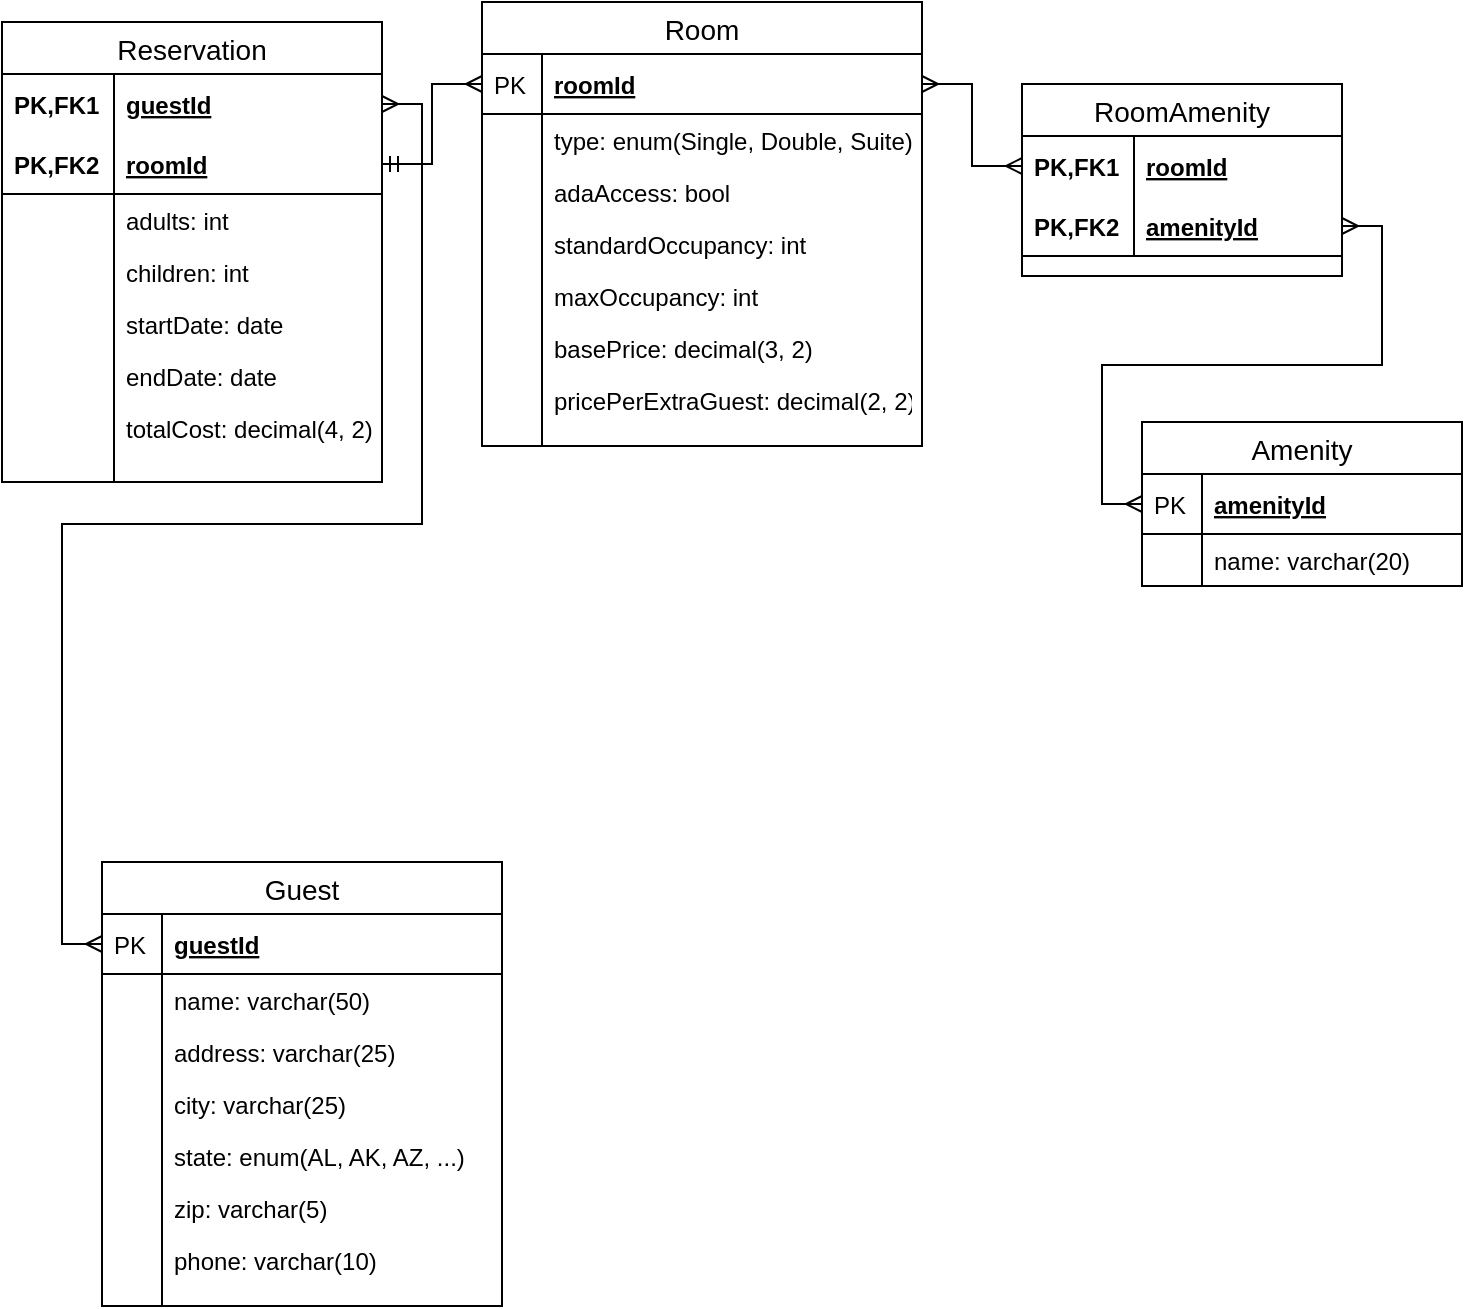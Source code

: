 <mxfile version="13.0.3" type="device"><diagram id="kvPWGYHLJVnNT5MJw1Ek" name="Page-1"><mxGraphModel dx="782" dy="1182" grid="1" gridSize="10" guides="1" tooltips="1" connect="1" arrows="1" fold="1" page="1" pageScale="1" pageWidth="850" pageHeight="1100" math="0" shadow="0"><root><mxCell id="0"/><mxCell id="1" parent="0"/><mxCell id="vuR2HueQRKD5cpHIc2Y3-32" style="edgeStyle=orthogonalEdgeStyle;rounded=0;orthogonalLoop=1;jettySize=auto;html=1;startArrow=ERmany;startFill=0;endArrow=ERmany;endFill=0;" edge="1" parent="1" source="vuR2HueQRKD5cpHIc2Y3-3" target="vuR2HueQRKD5cpHIc2Y3-24"><mxGeometry relative="1" as="geometry"/></mxCell><mxCell id="vuR2HueQRKD5cpHIc2Y3-44" style="edgeStyle=orthogonalEdgeStyle;rounded=0;orthogonalLoop=1;jettySize=auto;html=1;startArrow=ERmany;startFill=0;endArrow=ERmany;endFill=0;" edge="1" parent="1" source="vuR2HueQRKD5cpHIc2Y3-26" target="vuR2HueQRKD5cpHIc2Y3-34"><mxGeometry relative="1" as="geometry"/></mxCell><mxCell id="vuR2HueQRKD5cpHIc2Y3-2" value="Room" style="swimlane;fontStyle=0;childLayout=stackLayout;horizontal=1;startSize=26;horizontalStack=0;resizeParent=1;resizeParentMax=0;resizeLast=0;collapsible=1;marginBottom=0;align=center;fontSize=14;" vertex="1" parent="1"><mxGeometry x="300" y="40" width="220" height="222" as="geometry"/></mxCell><mxCell id="vuR2HueQRKD5cpHIc2Y3-3" value="roomId" style="shape=partialRectangle;top=0;left=0;right=0;bottom=1;align=left;verticalAlign=middle;fillColor=none;spacingLeft=34;spacingRight=4;overflow=hidden;rotatable=0;points=[[0,0.5],[1,0.5]];portConstraint=eastwest;dropTarget=0;fontStyle=5;fontSize=12;" vertex="1" parent="vuR2HueQRKD5cpHIc2Y3-2"><mxGeometry y="26" width="220" height="30" as="geometry"/></mxCell><mxCell id="vuR2HueQRKD5cpHIc2Y3-4" value="PK" style="shape=partialRectangle;top=0;left=0;bottom=0;fillColor=none;align=left;verticalAlign=middle;spacingLeft=4;spacingRight=4;overflow=hidden;rotatable=0;points=[];portConstraint=eastwest;part=1;fontSize=12;" vertex="1" connectable="0" parent="vuR2HueQRKD5cpHIc2Y3-3"><mxGeometry width="30" height="30" as="geometry"/></mxCell><mxCell id="vuR2HueQRKD5cpHIc2Y3-5" value="type: enum(Single, Double, Suite)" style="shape=partialRectangle;top=0;left=0;right=0;bottom=0;align=left;verticalAlign=top;fillColor=none;spacingLeft=34;spacingRight=4;overflow=hidden;rotatable=0;points=[[0,0.5],[1,0.5]];portConstraint=eastwest;dropTarget=0;fontSize=12;" vertex="1" parent="vuR2HueQRKD5cpHIc2Y3-2"><mxGeometry y="56" width="220" height="26" as="geometry"/></mxCell><mxCell id="vuR2HueQRKD5cpHIc2Y3-6" value="" style="shape=partialRectangle;top=0;left=0;bottom=0;fillColor=none;align=left;verticalAlign=top;spacingLeft=4;spacingRight=4;overflow=hidden;rotatable=0;points=[];portConstraint=eastwest;part=1;fontSize=12;" vertex="1" connectable="0" parent="vuR2HueQRKD5cpHIc2Y3-5"><mxGeometry width="30" height="26" as="geometry"/></mxCell><mxCell id="vuR2HueQRKD5cpHIc2Y3-17" value="adaAccess: bool" style="shape=partialRectangle;top=0;left=0;right=0;bottom=0;align=left;verticalAlign=top;fillColor=none;spacingLeft=34;spacingRight=4;overflow=hidden;rotatable=0;points=[[0,0.5],[1,0.5]];portConstraint=eastwest;dropTarget=0;fontSize=12;" vertex="1" parent="vuR2HueQRKD5cpHIc2Y3-2"><mxGeometry y="82" width="220" height="26" as="geometry"/></mxCell><mxCell id="vuR2HueQRKD5cpHIc2Y3-18" value="" style="shape=partialRectangle;top=0;left=0;bottom=0;fillColor=none;align=left;verticalAlign=top;spacingLeft=4;spacingRight=4;overflow=hidden;rotatable=0;points=[];portConstraint=eastwest;part=1;fontSize=12;" vertex="1" connectable="0" parent="vuR2HueQRKD5cpHIc2Y3-17"><mxGeometry width="30" height="26" as="geometry"/></mxCell><mxCell id="vuR2HueQRKD5cpHIc2Y3-7" value="standardOccupancy: int" style="shape=partialRectangle;top=0;left=0;right=0;bottom=0;align=left;verticalAlign=top;fillColor=none;spacingLeft=34;spacingRight=4;overflow=hidden;rotatable=0;points=[[0,0.5],[1,0.5]];portConstraint=eastwest;dropTarget=0;fontSize=12;" vertex="1" parent="vuR2HueQRKD5cpHIc2Y3-2"><mxGeometry y="108" width="220" height="26" as="geometry"/></mxCell><mxCell id="vuR2HueQRKD5cpHIc2Y3-8" value="" style="shape=partialRectangle;top=0;left=0;bottom=0;fillColor=none;align=left;verticalAlign=top;spacingLeft=4;spacingRight=4;overflow=hidden;rotatable=0;points=[];portConstraint=eastwest;part=1;fontSize=12;" vertex="1" connectable="0" parent="vuR2HueQRKD5cpHIc2Y3-7"><mxGeometry width="30" height="26" as="geometry"/></mxCell><mxCell id="vuR2HueQRKD5cpHIc2Y3-9" value="maxOccupancy: int" style="shape=partialRectangle;top=0;left=0;right=0;bottom=0;align=left;verticalAlign=top;fillColor=none;spacingLeft=34;spacingRight=4;overflow=hidden;rotatable=0;points=[[0,0.5],[1,0.5]];portConstraint=eastwest;dropTarget=0;fontSize=12;" vertex="1" parent="vuR2HueQRKD5cpHIc2Y3-2"><mxGeometry y="134" width="220" height="26" as="geometry"/></mxCell><mxCell id="vuR2HueQRKD5cpHIc2Y3-10" value="" style="shape=partialRectangle;top=0;left=0;bottom=0;fillColor=none;align=left;verticalAlign=top;spacingLeft=4;spacingRight=4;overflow=hidden;rotatable=0;points=[];portConstraint=eastwest;part=1;fontSize=12;" vertex="1" connectable="0" parent="vuR2HueQRKD5cpHIc2Y3-9"><mxGeometry width="30" height="26" as="geometry"/></mxCell><mxCell id="vuR2HueQRKD5cpHIc2Y3-13" value="basePrice: decimal(3, 2)" style="shape=partialRectangle;top=0;left=0;right=0;bottom=0;align=left;verticalAlign=top;fillColor=none;spacingLeft=34;spacingRight=4;overflow=hidden;rotatable=0;points=[[0,0.5],[1,0.5]];portConstraint=eastwest;dropTarget=0;fontSize=12;" vertex="1" parent="vuR2HueQRKD5cpHIc2Y3-2"><mxGeometry y="160" width="220" height="26" as="geometry"/></mxCell><mxCell id="vuR2HueQRKD5cpHIc2Y3-14" value="" style="shape=partialRectangle;top=0;left=0;bottom=0;fillColor=none;align=left;verticalAlign=top;spacingLeft=4;spacingRight=4;overflow=hidden;rotatable=0;points=[];portConstraint=eastwest;part=1;fontSize=12;" vertex="1" connectable="0" parent="vuR2HueQRKD5cpHIc2Y3-13"><mxGeometry width="30" height="26" as="geometry"/></mxCell><mxCell id="vuR2HueQRKD5cpHIc2Y3-21" value="pricePerExtraGuest: decimal(2, 2)" style="shape=partialRectangle;top=0;left=0;right=0;bottom=0;align=left;verticalAlign=top;fillColor=none;spacingLeft=34;spacingRight=4;overflow=hidden;rotatable=0;points=[[0,0.5],[1,0.5]];portConstraint=eastwest;dropTarget=0;fontSize=12;" vertex="1" parent="vuR2HueQRKD5cpHIc2Y3-2"><mxGeometry y="186" width="220" height="26" as="geometry"/></mxCell><mxCell id="vuR2HueQRKD5cpHIc2Y3-22" value="" style="shape=partialRectangle;top=0;left=0;bottom=0;fillColor=none;align=left;verticalAlign=top;spacingLeft=4;spacingRight=4;overflow=hidden;rotatable=0;points=[];portConstraint=eastwest;part=1;fontSize=12;" vertex="1" connectable="0" parent="vuR2HueQRKD5cpHIc2Y3-21"><mxGeometry width="30" height="26" as="geometry"/></mxCell><mxCell id="vuR2HueQRKD5cpHIc2Y3-11" value="" style="shape=partialRectangle;top=0;left=0;right=0;bottom=0;align=left;verticalAlign=top;fillColor=none;spacingLeft=34;spacingRight=4;overflow=hidden;rotatable=0;points=[[0,0.5],[1,0.5]];portConstraint=eastwest;dropTarget=0;fontSize=12;" vertex="1" parent="vuR2HueQRKD5cpHIc2Y3-2"><mxGeometry y="212" width="220" height="10" as="geometry"/></mxCell><mxCell id="vuR2HueQRKD5cpHIc2Y3-12" value="" style="shape=partialRectangle;top=0;left=0;bottom=0;fillColor=none;align=left;verticalAlign=top;spacingLeft=4;spacingRight=4;overflow=hidden;rotatable=0;points=[];portConstraint=eastwest;part=1;fontSize=12;" vertex="1" connectable="0" parent="vuR2HueQRKD5cpHIc2Y3-11"><mxGeometry width="30" height="10" as="geometry"/></mxCell><mxCell id="vuR2HueQRKD5cpHIc2Y3-23" value="RoomAmenity" style="swimlane;fontStyle=0;childLayout=stackLayout;horizontal=1;startSize=26;horizontalStack=0;resizeParent=1;resizeParentMax=0;resizeLast=0;collapsible=1;marginBottom=0;align=center;fontSize=14;swimlaneLine=1;strokeColor=#000000;" vertex="1" parent="1"><mxGeometry x="570" y="81" width="160" height="96" as="geometry"/></mxCell><mxCell id="vuR2HueQRKD5cpHIc2Y3-24" value="roomId" style="shape=partialRectangle;top=0;left=0;right=0;bottom=0;align=left;verticalAlign=middle;fillColor=none;spacingLeft=60;spacingRight=4;overflow=hidden;rotatable=0;points=[[0,0.5],[1,0.5]];portConstraint=eastwest;dropTarget=0;fontStyle=5;fontSize=12;" vertex="1" parent="vuR2HueQRKD5cpHIc2Y3-23"><mxGeometry y="26" width="160" height="30" as="geometry"/></mxCell><mxCell id="vuR2HueQRKD5cpHIc2Y3-25" value="PK,FK1" style="shape=partialRectangle;fontStyle=1;top=0;left=0;bottom=0;fillColor=none;align=left;verticalAlign=middle;spacingLeft=4;spacingRight=4;overflow=hidden;rotatable=0;points=[];portConstraint=eastwest;part=1;fontSize=12;" vertex="1" connectable="0" parent="vuR2HueQRKD5cpHIc2Y3-24"><mxGeometry width="56" height="30" as="geometry"/></mxCell><mxCell id="vuR2HueQRKD5cpHIc2Y3-26" value="amenityId" style="shape=partialRectangle;top=0;left=0;right=0;bottom=1;align=left;verticalAlign=middle;fillColor=none;spacingLeft=60;spacingRight=4;overflow=hidden;rotatable=0;points=[[0,0.5],[1,0.5]];portConstraint=eastwest;dropTarget=0;fontStyle=5;fontSize=12;" vertex="1" parent="vuR2HueQRKD5cpHIc2Y3-23"><mxGeometry y="56" width="160" height="30" as="geometry"/></mxCell><mxCell id="vuR2HueQRKD5cpHIc2Y3-27" value="PK,FK2" style="shape=partialRectangle;fontStyle=1;top=0;left=0;bottom=0;fillColor=none;align=left;verticalAlign=middle;spacingLeft=4;spacingRight=4;overflow=hidden;rotatable=0;points=[];portConstraint=eastwest;part=1;fontSize=12;" vertex="1" connectable="0" parent="vuR2HueQRKD5cpHIc2Y3-26"><mxGeometry width="56" height="30" as="geometry"/></mxCell><mxCell id="vuR2HueQRKD5cpHIc2Y3-42" value="" style="shape=partialRectangle;top=0;left=0;right=0;bottom=0;align=left;verticalAlign=top;fillColor=none;spacingLeft=34;spacingRight=4;overflow=hidden;rotatable=0;points=[[0,0.5],[1,0.5]];portConstraint=eastwest;dropTarget=0;fontSize=12;strokeColor=#000000;" vertex="1" parent="vuR2HueQRKD5cpHIc2Y3-23"><mxGeometry y="86" width="160" height="10" as="geometry"/></mxCell><mxCell id="vuR2HueQRKD5cpHIc2Y3-33" value="Amenity" style="swimlane;fontStyle=0;childLayout=stackLayout;horizontal=1;startSize=26;horizontalStack=0;resizeParent=1;resizeParentMax=0;resizeLast=0;collapsible=1;marginBottom=0;align=center;fontSize=14;" vertex="1" parent="1"><mxGeometry x="630" y="250" width="160" height="82" as="geometry"/></mxCell><mxCell id="vuR2HueQRKD5cpHIc2Y3-34" value="amenityId" style="shape=partialRectangle;top=0;left=0;right=0;bottom=1;align=left;verticalAlign=middle;fillColor=none;spacingLeft=34;spacingRight=4;overflow=hidden;rotatable=0;points=[[0,0.5],[1,0.5]];portConstraint=eastwest;dropTarget=0;fontStyle=5;fontSize=12;" vertex="1" parent="vuR2HueQRKD5cpHIc2Y3-33"><mxGeometry y="26" width="160" height="30" as="geometry"/></mxCell><mxCell id="vuR2HueQRKD5cpHIc2Y3-35" value="PK" style="shape=partialRectangle;top=0;left=0;bottom=0;fillColor=none;align=left;verticalAlign=middle;spacingLeft=4;spacingRight=4;overflow=hidden;rotatable=0;points=[];portConstraint=eastwest;part=1;fontSize=12;" vertex="1" connectable="0" parent="vuR2HueQRKD5cpHIc2Y3-34"><mxGeometry width="30" height="30" as="geometry"/></mxCell><mxCell id="vuR2HueQRKD5cpHIc2Y3-40" value="name: varchar(20)" style="shape=partialRectangle;top=0;left=0;right=0;bottom=0;align=left;verticalAlign=top;fillColor=none;spacingLeft=34;spacingRight=4;overflow=hidden;rotatable=0;points=[[0,0.5],[1,0.5]];portConstraint=eastwest;dropTarget=0;fontSize=12;" vertex="1" parent="vuR2HueQRKD5cpHIc2Y3-33"><mxGeometry y="56" width="160" height="26" as="geometry"/></mxCell><mxCell id="vuR2HueQRKD5cpHIc2Y3-41" value="" style="shape=partialRectangle;top=0;left=0;bottom=0;fillColor=none;align=left;verticalAlign=top;spacingLeft=4;spacingRight=4;overflow=hidden;rotatable=0;points=[];portConstraint=eastwest;part=1;fontSize=12;" vertex="1" connectable="0" parent="vuR2HueQRKD5cpHIc2Y3-40"><mxGeometry width="30" height="26" as="geometry"/></mxCell><mxCell id="vuR2HueQRKD5cpHIc2Y3-95" style="edgeStyle=orthogonalEdgeStyle;rounded=0;orthogonalLoop=1;jettySize=auto;html=1;startArrow=ERmany;startFill=0;endArrow=ERmany;endFill=0;" edge="1" parent="1" source="vuR2HueQRKD5cpHIc2Y3-46" target="vuR2HueQRKD5cpHIc2Y3-63"><mxGeometry relative="1" as="geometry"/></mxCell><mxCell id="vuR2HueQRKD5cpHIc2Y3-96" style="edgeStyle=orthogonalEdgeStyle;rounded=0;orthogonalLoop=1;jettySize=auto;html=1;startArrow=ERmany;startFill=0;endArrow=ERmandOne;endFill=0;" edge="1" parent="1" source="vuR2HueQRKD5cpHIc2Y3-3" target="vuR2HueQRKD5cpHIc2Y3-65"><mxGeometry relative="1" as="geometry"/></mxCell><mxCell id="vuR2HueQRKD5cpHIc2Y3-62" value="Reservation" style="swimlane;fontStyle=0;childLayout=stackLayout;horizontal=1;startSize=26;horizontalStack=0;resizeParent=1;resizeParentMax=0;resizeLast=0;collapsible=1;marginBottom=0;align=center;fontSize=14;" vertex="1" parent="1"><mxGeometry x="60" y="50" width="190" height="230" as="geometry"/></mxCell><mxCell id="vuR2HueQRKD5cpHIc2Y3-63" value="guestId" style="shape=partialRectangle;top=0;left=0;right=0;bottom=0;align=left;verticalAlign=middle;fillColor=none;spacingLeft=60;spacingRight=4;overflow=hidden;rotatable=0;points=[[0,0.5],[1,0.5]];portConstraint=eastwest;dropTarget=0;fontStyle=5;fontSize=12;" vertex="1" parent="vuR2HueQRKD5cpHIc2Y3-62"><mxGeometry y="26" width="190" height="30" as="geometry"/></mxCell><mxCell id="vuR2HueQRKD5cpHIc2Y3-64" value="PK,FK1" style="shape=partialRectangle;fontStyle=1;top=0;left=0;bottom=0;fillColor=none;align=left;verticalAlign=middle;spacingLeft=4;spacingRight=4;overflow=hidden;rotatable=0;points=[];portConstraint=eastwest;part=1;fontSize=12;" vertex="1" connectable="0" parent="vuR2HueQRKD5cpHIc2Y3-63"><mxGeometry width="56" height="30" as="geometry"/></mxCell><mxCell id="vuR2HueQRKD5cpHIc2Y3-65" value="roomId" style="shape=partialRectangle;top=0;left=0;right=0;bottom=1;align=left;verticalAlign=middle;fillColor=none;spacingLeft=60;spacingRight=4;overflow=hidden;rotatable=0;points=[[0,0.5],[1,0.5]];portConstraint=eastwest;dropTarget=0;fontStyle=5;fontSize=12;" vertex="1" parent="vuR2HueQRKD5cpHIc2Y3-62"><mxGeometry y="56" width="190" height="30" as="geometry"/></mxCell><mxCell id="vuR2HueQRKD5cpHIc2Y3-66" value="PK,FK2" style="shape=partialRectangle;fontStyle=1;top=0;left=0;bottom=0;fillColor=none;align=left;verticalAlign=middle;spacingLeft=4;spacingRight=4;overflow=hidden;rotatable=0;points=[];portConstraint=eastwest;part=1;fontSize=12;" vertex="1" connectable="0" parent="vuR2HueQRKD5cpHIc2Y3-65"><mxGeometry width="56" height="30" as="geometry"/></mxCell><mxCell id="vuR2HueQRKD5cpHIc2Y3-67" value="adults: int" style="shape=partialRectangle;top=0;left=0;right=0;bottom=0;align=left;verticalAlign=top;fillColor=none;spacingLeft=60;spacingRight=4;overflow=hidden;rotatable=0;points=[[0,0.5],[1,0.5]];portConstraint=eastwest;dropTarget=0;fontSize=12;" vertex="1" parent="vuR2HueQRKD5cpHIc2Y3-62"><mxGeometry y="86" width="190" height="26" as="geometry"/></mxCell><mxCell id="vuR2HueQRKD5cpHIc2Y3-68" value="" style="shape=partialRectangle;top=0;left=0;bottom=0;fillColor=none;align=left;verticalAlign=top;spacingLeft=4;spacingRight=4;overflow=hidden;rotatable=0;points=[];portConstraint=eastwest;part=1;fontSize=12;" vertex="1" connectable="0" parent="vuR2HueQRKD5cpHIc2Y3-67"><mxGeometry width="56" height="26" as="geometry"/></mxCell><mxCell id="vuR2HueQRKD5cpHIc2Y3-85" value="children: int" style="shape=partialRectangle;top=0;left=0;right=0;bottom=0;align=left;verticalAlign=top;fillColor=none;spacingLeft=60;spacingRight=4;overflow=hidden;rotatable=0;points=[[0,0.5],[1,0.5]];portConstraint=eastwest;dropTarget=0;fontSize=12;" vertex="1" parent="vuR2HueQRKD5cpHIc2Y3-62"><mxGeometry y="112" width="190" height="26" as="geometry"/></mxCell><mxCell id="vuR2HueQRKD5cpHIc2Y3-86" value="" style="shape=partialRectangle;top=0;left=0;bottom=0;fillColor=none;align=left;verticalAlign=top;spacingLeft=4;spacingRight=4;overflow=hidden;rotatable=0;points=[];portConstraint=eastwest;part=1;fontSize=12;" vertex="1" connectable="0" parent="vuR2HueQRKD5cpHIc2Y3-85"><mxGeometry width="56" height="26" as="geometry"/></mxCell><mxCell id="vuR2HueQRKD5cpHIc2Y3-87" value="startDate: date" style="shape=partialRectangle;top=0;left=0;right=0;bottom=0;align=left;verticalAlign=top;fillColor=none;spacingLeft=60;spacingRight=4;overflow=hidden;rotatable=0;points=[[0,0.5],[1,0.5]];portConstraint=eastwest;dropTarget=0;fontSize=12;" vertex="1" parent="vuR2HueQRKD5cpHIc2Y3-62"><mxGeometry y="138" width="190" height="26" as="geometry"/></mxCell><mxCell id="vuR2HueQRKD5cpHIc2Y3-88" value="" style="shape=partialRectangle;top=0;left=0;bottom=0;fillColor=none;align=left;verticalAlign=top;spacingLeft=4;spacingRight=4;overflow=hidden;rotatable=0;points=[];portConstraint=eastwest;part=1;fontSize=12;" vertex="1" connectable="0" parent="vuR2HueQRKD5cpHIc2Y3-87"><mxGeometry width="56" height="26" as="geometry"/></mxCell><mxCell id="vuR2HueQRKD5cpHIc2Y3-89" value="endDate: date" style="shape=partialRectangle;top=0;left=0;right=0;bottom=0;align=left;verticalAlign=top;fillColor=none;spacingLeft=60;spacingRight=4;overflow=hidden;rotatable=0;points=[[0,0.5],[1,0.5]];portConstraint=eastwest;dropTarget=0;fontSize=12;" vertex="1" parent="vuR2HueQRKD5cpHIc2Y3-62"><mxGeometry y="164" width="190" height="26" as="geometry"/></mxCell><mxCell id="vuR2HueQRKD5cpHIc2Y3-90" value="" style="shape=partialRectangle;top=0;left=0;bottom=0;fillColor=none;align=left;verticalAlign=top;spacingLeft=4;spacingRight=4;overflow=hidden;rotatable=0;points=[];portConstraint=eastwest;part=1;fontSize=12;" vertex="1" connectable="0" parent="vuR2HueQRKD5cpHIc2Y3-89"><mxGeometry width="56" height="26" as="geometry"/></mxCell><mxCell id="vuR2HueQRKD5cpHIc2Y3-91" value="totalCost: decimal(4, 2)" style="shape=partialRectangle;top=0;left=0;right=0;bottom=0;align=left;verticalAlign=top;fillColor=none;spacingLeft=60;spacingRight=4;overflow=hidden;rotatable=0;points=[[0,0.5],[1,0.5]];portConstraint=eastwest;dropTarget=0;fontSize=12;" vertex="1" parent="vuR2HueQRKD5cpHIc2Y3-62"><mxGeometry y="190" width="190" height="26" as="geometry"/></mxCell><mxCell id="vuR2HueQRKD5cpHIc2Y3-92" value="" style="shape=partialRectangle;top=0;left=0;bottom=0;fillColor=none;align=left;verticalAlign=top;spacingLeft=4;spacingRight=4;overflow=hidden;rotatable=0;points=[];portConstraint=eastwest;part=1;fontSize=12;" vertex="1" connectable="0" parent="vuR2HueQRKD5cpHIc2Y3-91"><mxGeometry width="56" height="26" as="geometry"/></mxCell><mxCell id="vuR2HueQRKD5cpHIc2Y3-97" value="" style="shape=partialRectangle;top=0;left=0;right=0;bottom=0;align=left;verticalAlign=top;fillColor=none;spacingLeft=60;spacingRight=4;overflow=hidden;rotatable=0;points=[[0,0.5],[1,0.5]];portConstraint=eastwest;dropTarget=0;fontSize=12;" vertex="1" parent="vuR2HueQRKD5cpHIc2Y3-62"><mxGeometry y="216" width="190" height="14" as="geometry"/></mxCell><mxCell id="vuR2HueQRKD5cpHIc2Y3-98" value="" style="shape=partialRectangle;top=0;left=0;bottom=0;fillColor=none;align=left;verticalAlign=top;spacingLeft=4;spacingRight=4;overflow=hidden;rotatable=0;points=[];portConstraint=eastwest;part=1;fontSize=12;" vertex="1" connectable="0" parent="vuR2HueQRKD5cpHIc2Y3-97"><mxGeometry width="56" height="14" as="geometry"/></mxCell><mxCell id="vuR2HueQRKD5cpHIc2Y3-45" value="Guest" style="swimlane;fontStyle=0;childLayout=stackLayout;horizontal=1;startSize=26;horizontalStack=0;resizeParent=1;resizeParentMax=0;resizeLast=0;collapsible=1;marginBottom=0;align=center;fontSize=14;comic=0;shadow=0;rounded=0;glass=0;" vertex="1" parent="1"><mxGeometry x="110" y="470" width="200" height="222" as="geometry"/></mxCell><mxCell id="vuR2HueQRKD5cpHIc2Y3-46" value="guestId" style="shape=partialRectangle;top=0;left=0;right=0;bottom=1;align=left;verticalAlign=middle;fillColor=none;spacingLeft=34;spacingRight=4;overflow=hidden;rotatable=0;points=[[0,0.5],[1,0.5]];portConstraint=eastwest;dropTarget=0;fontStyle=5;fontSize=12;" vertex="1" parent="vuR2HueQRKD5cpHIc2Y3-45"><mxGeometry y="26" width="200" height="30" as="geometry"/></mxCell><mxCell id="vuR2HueQRKD5cpHIc2Y3-47" value="PK" style="shape=partialRectangle;top=0;left=0;bottom=0;fillColor=none;align=left;verticalAlign=middle;spacingLeft=4;spacingRight=4;overflow=hidden;rotatable=0;points=[];portConstraint=eastwest;part=1;fontSize=12;" vertex="1" connectable="0" parent="vuR2HueQRKD5cpHIc2Y3-46"><mxGeometry width="30" height="30" as="geometry"/></mxCell><mxCell id="vuR2HueQRKD5cpHIc2Y3-48" value="name: varchar(50)" style="shape=partialRectangle;top=0;left=0;right=0;bottom=0;align=left;verticalAlign=top;fillColor=none;spacingLeft=34;spacingRight=4;overflow=hidden;rotatable=0;points=[[0,0.5],[1,0.5]];portConstraint=eastwest;dropTarget=0;fontSize=12;" vertex="1" parent="vuR2HueQRKD5cpHIc2Y3-45"><mxGeometry y="56" width="200" height="26" as="geometry"/></mxCell><mxCell id="vuR2HueQRKD5cpHIc2Y3-49" value="" style="shape=partialRectangle;top=0;left=0;bottom=0;fillColor=none;align=left;verticalAlign=top;spacingLeft=4;spacingRight=4;overflow=hidden;rotatable=0;points=[];portConstraint=eastwest;part=1;fontSize=12;" vertex="1" connectable="0" parent="vuR2HueQRKD5cpHIc2Y3-48"><mxGeometry width="30" height="26" as="geometry"/></mxCell><mxCell id="vuR2HueQRKD5cpHIc2Y3-50" value="address: varchar(25)" style="shape=partialRectangle;top=0;left=0;right=0;bottom=0;align=left;verticalAlign=top;fillColor=none;spacingLeft=34;spacingRight=4;overflow=hidden;rotatable=0;points=[[0,0.5],[1,0.5]];portConstraint=eastwest;dropTarget=0;fontSize=12;" vertex="1" parent="vuR2HueQRKD5cpHIc2Y3-45"><mxGeometry y="82" width="200" height="26" as="geometry"/></mxCell><mxCell id="vuR2HueQRKD5cpHIc2Y3-51" value="" style="shape=partialRectangle;top=0;left=0;bottom=0;fillColor=none;align=left;verticalAlign=top;spacingLeft=4;spacingRight=4;overflow=hidden;rotatable=0;points=[];portConstraint=eastwest;part=1;fontSize=12;" vertex="1" connectable="0" parent="vuR2HueQRKD5cpHIc2Y3-50"><mxGeometry width="30" height="26" as="geometry"/></mxCell><mxCell id="vuR2HueQRKD5cpHIc2Y3-52" value="city: varchar(25)" style="shape=partialRectangle;top=0;left=0;right=0;bottom=0;align=left;verticalAlign=top;fillColor=none;spacingLeft=34;spacingRight=4;overflow=hidden;rotatable=0;points=[[0,0.5],[1,0.5]];portConstraint=eastwest;dropTarget=0;fontSize=12;" vertex="1" parent="vuR2HueQRKD5cpHIc2Y3-45"><mxGeometry y="108" width="200" height="26" as="geometry"/></mxCell><mxCell id="vuR2HueQRKD5cpHIc2Y3-53" value="" style="shape=partialRectangle;top=0;left=0;bottom=0;fillColor=none;align=left;verticalAlign=top;spacingLeft=4;spacingRight=4;overflow=hidden;rotatable=0;points=[];portConstraint=eastwest;part=1;fontSize=12;" vertex="1" connectable="0" parent="vuR2HueQRKD5cpHIc2Y3-52"><mxGeometry width="30" height="26" as="geometry"/></mxCell><mxCell id="vuR2HueQRKD5cpHIc2Y3-56" value="state: enum(AL, AK, AZ, ...)" style="shape=partialRectangle;top=0;left=0;right=0;bottom=0;align=left;verticalAlign=top;fillColor=none;spacingLeft=34;spacingRight=4;overflow=hidden;rotatable=0;points=[[0,0.5],[1,0.5]];portConstraint=eastwest;dropTarget=0;fontSize=12;" vertex="1" parent="vuR2HueQRKD5cpHIc2Y3-45"><mxGeometry y="134" width="200" height="26" as="geometry"/></mxCell><mxCell id="vuR2HueQRKD5cpHIc2Y3-57" value="" style="shape=partialRectangle;top=0;left=0;bottom=0;fillColor=none;align=left;verticalAlign=top;spacingLeft=4;spacingRight=4;overflow=hidden;rotatable=0;points=[];portConstraint=eastwest;part=1;fontSize=12;" vertex="1" connectable="0" parent="vuR2HueQRKD5cpHIc2Y3-56"><mxGeometry width="30" height="26" as="geometry"/></mxCell><mxCell id="vuR2HueQRKD5cpHIc2Y3-58" value="zip: varchar(5)" style="shape=partialRectangle;top=0;left=0;right=0;bottom=0;align=left;verticalAlign=top;fillColor=none;spacingLeft=34;spacingRight=4;overflow=hidden;rotatable=0;points=[[0,0.5],[1,0.5]];portConstraint=eastwest;dropTarget=0;fontSize=12;" vertex="1" parent="vuR2HueQRKD5cpHIc2Y3-45"><mxGeometry y="160" width="200" height="26" as="geometry"/></mxCell><mxCell id="vuR2HueQRKD5cpHIc2Y3-59" value="" style="shape=partialRectangle;top=0;left=0;bottom=0;fillColor=none;align=left;verticalAlign=top;spacingLeft=4;spacingRight=4;overflow=hidden;rotatable=0;points=[];portConstraint=eastwest;part=1;fontSize=12;" vertex="1" connectable="0" parent="vuR2HueQRKD5cpHIc2Y3-58"><mxGeometry width="30" height="26" as="geometry"/></mxCell><mxCell id="vuR2HueQRKD5cpHIc2Y3-60" value="phone: varchar(10)" style="shape=partialRectangle;top=0;left=0;right=0;bottom=0;align=left;verticalAlign=top;fillColor=none;spacingLeft=34;spacingRight=4;overflow=hidden;rotatable=0;points=[[0,0.5],[1,0.5]];portConstraint=eastwest;dropTarget=0;fontSize=12;" vertex="1" parent="vuR2HueQRKD5cpHIc2Y3-45"><mxGeometry y="186" width="200" height="26" as="geometry"/></mxCell><mxCell id="vuR2HueQRKD5cpHIc2Y3-61" value="" style="shape=partialRectangle;top=0;left=0;bottom=0;fillColor=none;align=left;verticalAlign=top;spacingLeft=4;spacingRight=4;overflow=hidden;rotatable=0;points=[];portConstraint=eastwest;part=1;fontSize=12;" vertex="1" connectable="0" parent="vuR2HueQRKD5cpHIc2Y3-60"><mxGeometry width="30" height="26" as="geometry"/></mxCell><mxCell id="vuR2HueQRKD5cpHIc2Y3-54" value="" style="shape=partialRectangle;top=0;left=0;right=0;bottom=0;align=left;verticalAlign=top;fillColor=none;spacingLeft=34;spacingRight=4;overflow=hidden;rotatable=0;points=[[0,0.5],[1,0.5]];portConstraint=eastwest;dropTarget=0;fontSize=12;" vertex="1" parent="vuR2HueQRKD5cpHIc2Y3-45"><mxGeometry y="212" width="200" height="10" as="geometry"/></mxCell><mxCell id="vuR2HueQRKD5cpHIc2Y3-55" value="" style="shape=partialRectangle;top=0;left=0;bottom=0;fillColor=none;align=left;verticalAlign=top;spacingLeft=4;spacingRight=4;overflow=hidden;rotatable=0;points=[];portConstraint=eastwest;part=1;fontSize=12;" vertex="1" connectable="0" parent="vuR2HueQRKD5cpHIc2Y3-54"><mxGeometry width="30" height="10" as="geometry"/></mxCell></root></mxGraphModel></diagram></mxfile>